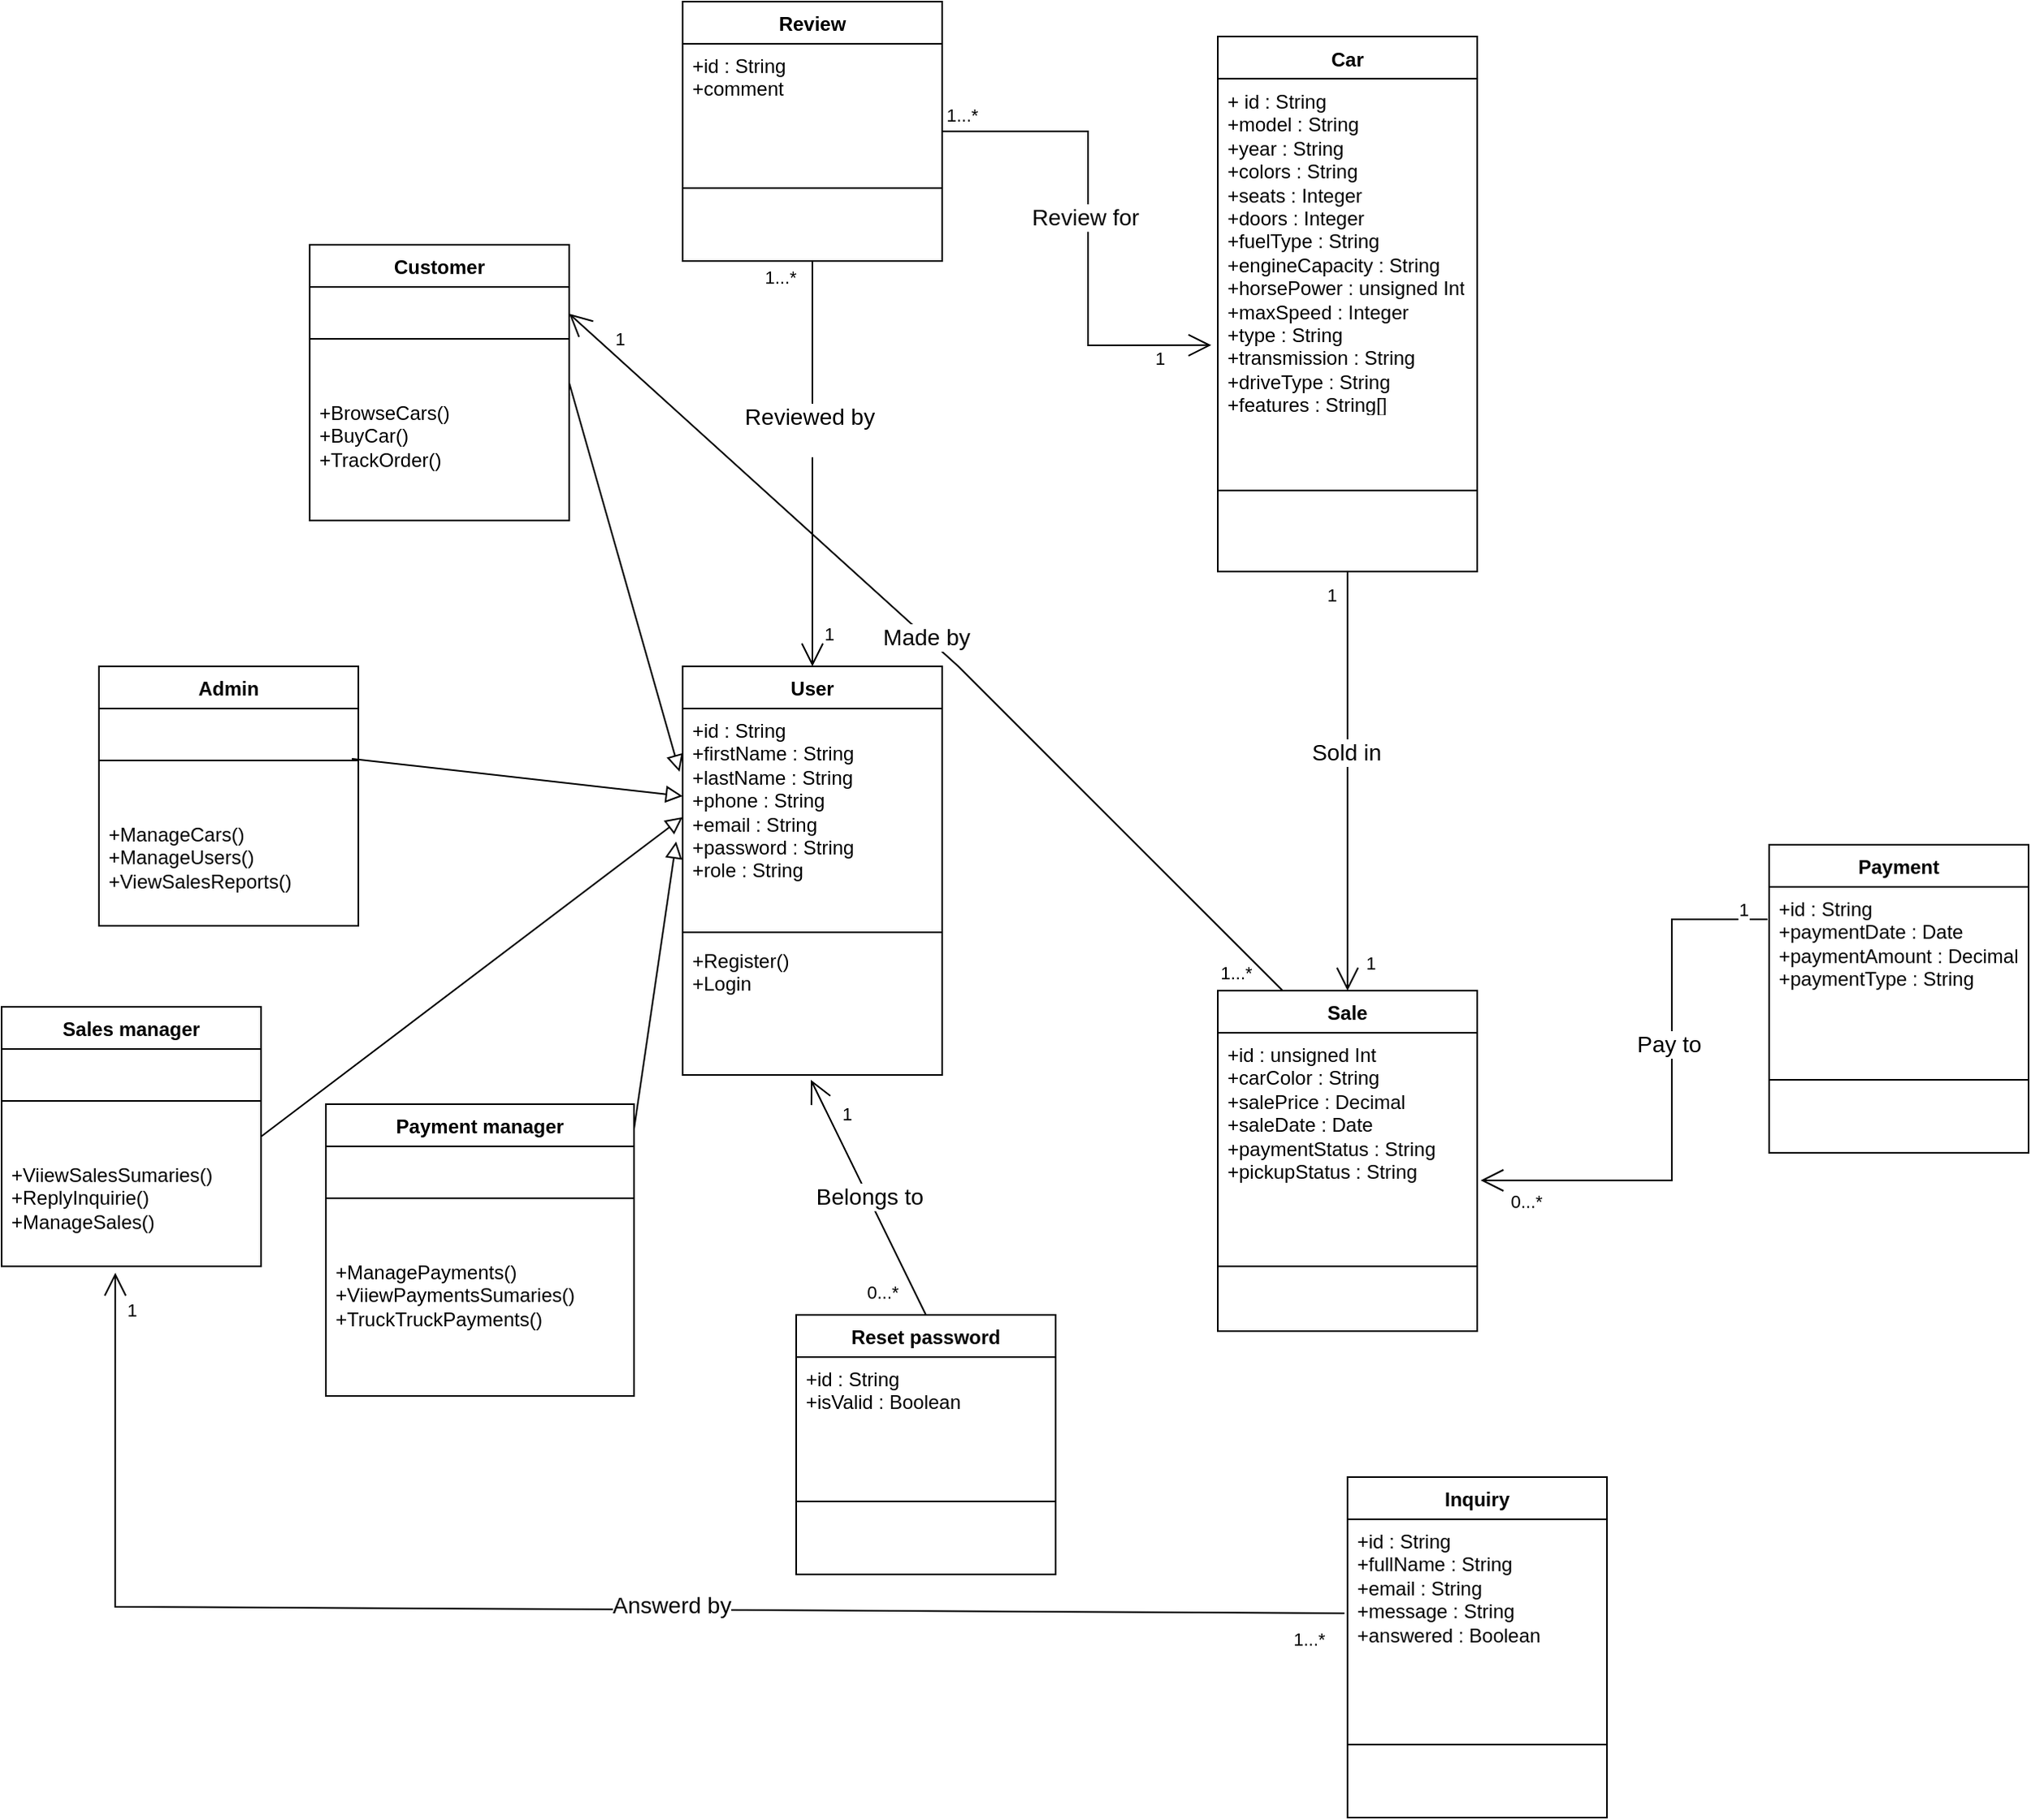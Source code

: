 <mxfile version="27.0.9">
  <diagram id="C5RBs43oDa-KdzZeNtuy" name="Page-1">
    <mxGraphModel dx="2253" dy="756" grid="1" gridSize="10" guides="1" tooltips="1" connect="1" arrows="1" fold="1" page="1" pageScale="1" pageWidth="827" pageHeight="1169" math="0" shadow="0">
      <root>
        <mxCell id="WIyWlLk6GJQsqaUBKTNV-0" />
        <mxCell id="WIyWlLk6GJQsqaUBKTNV-1" parent="WIyWlLk6GJQsqaUBKTNV-0" />
        <mxCell id="U9Vl8CcKDBj28J9De0o6-0" value="User" style="swimlane;fontStyle=1;align=center;verticalAlign=top;childLayout=stackLayout;horizontal=1;startSize=26;horizontalStack=0;resizeParent=1;resizeParentMax=0;resizeLast=0;collapsible=1;marginBottom=0;whiteSpace=wrap;html=1;" parent="WIyWlLk6GJQsqaUBKTNV-1" vertex="1">
          <mxGeometry x="-10" y="410" width="160" height="252" as="geometry">
            <mxRectangle x="10" y="350" width="70" height="30" as="alternateBounds" />
          </mxGeometry>
        </mxCell>
        <mxCell id="U9Vl8CcKDBj28J9De0o6-1" value="+id : String&lt;div&gt;&lt;span style=&quot;background-color: transparent; color: light-dark(rgb(0, 0, 0), rgb(255, 255, 255));&quot;&gt;+firstName : String&lt;/span&gt;&lt;/div&gt;&lt;div&gt;+lastName : String&lt;/div&gt;&lt;div&gt;+phone : String&lt;/div&gt;&lt;div&gt;+email : String&lt;/div&gt;&lt;div&gt;+password : String&lt;/div&gt;&lt;div&gt;+role : String&lt;/div&gt;" style="text;strokeColor=none;fillColor=none;align=left;verticalAlign=top;spacingLeft=4;spacingRight=4;overflow=hidden;rotatable=0;points=[[0,0.5],[1,0.5]];portConstraint=eastwest;whiteSpace=wrap;html=1;" parent="U9Vl8CcKDBj28J9De0o6-0" vertex="1">
          <mxGeometry y="26" width="160" height="134" as="geometry" />
        </mxCell>
        <mxCell id="U9Vl8CcKDBj28J9De0o6-2" value="" style="line;strokeWidth=1;fillColor=none;align=left;verticalAlign=middle;spacingTop=-1;spacingLeft=3;spacingRight=3;rotatable=0;labelPosition=right;points=[];portConstraint=eastwest;strokeColor=inherit;" parent="U9Vl8CcKDBj28J9De0o6-0" vertex="1">
          <mxGeometry y="160" width="160" height="8" as="geometry" />
        </mxCell>
        <mxCell id="U9Vl8CcKDBj28J9De0o6-3" value="+Register()&lt;div&gt;+Login&lt;/div&gt;" style="text;strokeColor=none;fillColor=none;align=left;verticalAlign=top;spacingLeft=4;spacingRight=4;overflow=hidden;rotatable=0;points=[[0,0.5],[1,0.5]];portConstraint=eastwest;whiteSpace=wrap;html=1;" parent="U9Vl8CcKDBj28J9De0o6-0" vertex="1">
          <mxGeometry y="168" width="160" height="84" as="geometry" />
        </mxCell>
        <mxCell id="U9Vl8CcKDBj28J9De0o6-4" value="Car" style="swimlane;fontStyle=1;align=center;verticalAlign=top;childLayout=stackLayout;horizontal=1;startSize=26;horizontalStack=0;resizeParent=1;resizeParentMax=0;resizeLast=0;collapsible=1;marginBottom=0;whiteSpace=wrap;html=1;" parent="WIyWlLk6GJQsqaUBKTNV-1" vertex="1">
          <mxGeometry x="320" y="21.5" width="160" height="330" as="geometry" />
        </mxCell>
        <mxCell id="U9Vl8CcKDBj28J9De0o6-5" value="+ id : String&lt;div&gt;&lt;span style=&quot;background-color: transparent; color: light-dark(rgb(0, 0, 0), rgb(255, 255, 255));&quot;&gt;+model : String&lt;/span&gt;&lt;/div&gt;&lt;div&gt;+year : String&lt;/div&gt;&lt;div&gt;+colors : String&lt;/div&gt;&lt;div&gt;+seats : Integer&lt;/div&gt;&lt;div&gt;+doors : Integer&lt;/div&gt;&lt;div&gt;+fuelType : String&lt;/div&gt;&lt;div&gt;+engineCapacity : String&lt;/div&gt;&lt;div&gt;+horsePower : unsigned Int&lt;/div&gt;&lt;div&gt;+maxSpeed : Integer&lt;/div&gt;&lt;div&gt;+type : String&lt;/div&gt;&lt;div&gt;+transmission : String&lt;/div&gt;&lt;div&gt;+driveType : String&lt;/div&gt;&lt;div&gt;+features : String[]&lt;/div&gt;&lt;div&gt;+price : Decimal&amp;nbsp;&lt;/div&gt;&lt;div&gt;+discount : Decimal&amp;nbsp;&lt;/div&gt;&lt;div&gt;+availability : boolean&lt;/div&gt;&lt;div&gt;+image : String&lt;/div&gt;" style="text;strokeColor=none;fillColor=none;align=left;verticalAlign=top;spacingLeft=4;spacingRight=4;overflow=hidden;rotatable=0;points=[[0,0.5],[1,0.5]];portConstraint=eastwest;whiteSpace=wrap;html=1;" parent="U9Vl8CcKDBj28J9De0o6-4" vertex="1">
          <mxGeometry y="26" width="160" height="204" as="geometry" />
        </mxCell>
        <mxCell id="U9Vl8CcKDBj28J9De0o6-6" value="" style="line;strokeWidth=1;fillColor=none;align=left;verticalAlign=middle;spacingTop=-1;spacingLeft=3;spacingRight=3;rotatable=0;labelPosition=right;points=[];portConstraint=eastwest;strokeColor=inherit;" parent="U9Vl8CcKDBj28J9De0o6-4" vertex="1">
          <mxGeometry y="230" width="160" height="100" as="geometry" />
        </mxCell>
        <mxCell id="U9Vl8CcKDBj28J9De0o6-20" value="Sale" style="swimlane;fontStyle=1;align=center;verticalAlign=top;childLayout=stackLayout;horizontal=1;startSize=26;horizontalStack=0;resizeParent=1;resizeParentMax=0;resizeLast=0;collapsible=1;marginBottom=0;whiteSpace=wrap;html=1;" parent="WIyWlLk6GJQsqaUBKTNV-1" vertex="1">
          <mxGeometry x="320" y="610" width="160" height="210" as="geometry" />
        </mxCell>
        <mxCell id="U9Vl8CcKDBj28J9De0o6-21" value="+id : unsigned Int&lt;div&gt;+carColor : String&lt;/div&gt;&lt;div&gt;+salePrice : Decimal&lt;/div&gt;&lt;div&gt;+saleDate : Date&lt;/div&gt;&lt;div&gt;+paymentStatus : String&lt;/div&gt;&lt;div&gt;+pickupStatus : String&lt;/div&gt;&lt;div&gt;&lt;br&gt;&lt;/div&gt;" style="text;strokeColor=none;fillColor=none;align=left;verticalAlign=top;spacingLeft=4;spacingRight=4;overflow=hidden;rotatable=0;points=[[0,0.5],[1,0.5]];portConstraint=eastwest;whiteSpace=wrap;html=1;" parent="U9Vl8CcKDBj28J9De0o6-20" vertex="1">
          <mxGeometry y="26" width="160" height="104" as="geometry" />
        </mxCell>
        <mxCell id="U9Vl8CcKDBj28J9De0o6-22" value="" style="line;strokeWidth=1;fillColor=none;align=left;verticalAlign=middle;spacingTop=-1;spacingLeft=3;spacingRight=3;rotatable=0;labelPosition=right;points=[];portConstraint=eastwest;strokeColor=inherit;" parent="U9Vl8CcKDBj28J9De0o6-20" vertex="1">
          <mxGeometry y="130" width="160" height="80" as="geometry" />
        </mxCell>
        <mxCell id="QWeLnU-rZkiwG0iUUEOY-4" value="Customer" style="swimlane;fontStyle=1;align=center;verticalAlign=top;childLayout=stackLayout;horizontal=1;startSize=26;horizontalStack=0;resizeParent=1;resizeParentMax=0;resizeLast=0;collapsible=1;marginBottom=0;whiteSpace=wrap;html=1;" parent="WIyWlLk6GJQsqaUBKTNV-1" vertex="1">
          <mxGeometry x="-240" y="150" width="160" height="170" as="geometry" />
        </mxCell>
        <mxCell id="QWeLnU-rZkiwG0iUUEOY-6" value="" style="line;strokeWidth=1;fillColor=none;align=left;verticalAlign=middle;spacingTop=-1;spacingLeft=3;spacingRight=3;rotatable=0;labelPosition=right;points=[];portConstraint=eastwest;strokeColor=inherit;" parent="QWeLnU-rZkiwG0iUUEOY-4" vertex="1">
          <mxGeometry y="26" width="160" height="64" as="geometry" />
        </mxCell>
        <mxCell id="QWeLnU-rZkiwG0iUUEOY-7" value="+BrowseCars()&lt;div&gt;+BuyCar()&lt;/div&gt;&lt;div&gt;+TrackOrder()&lt;/div&gt;" style="text;strokeColor=none;fillColor=none;align=left;verticalAlign=top;spacingLeft=4;spacingRight=4;overflow=hidden;rotatable=0;points=[[0,0.5],[1,0.5]];portConstraint=eastwest;whiteSpace=wrap;html=1;" parent="QWeLnU-rZkiwG0iUUEOY-4" vertex="1">
          <mxGeometry y="90" width="160" height="80" as="geometry" />
        </mxCell>
        <mxCell id="QWeLnU-rZkiwG0iUUEOY-24" value="Sales manager" style="swimlane;fontStyle=1;align=center;verticalAlign=top;childLayout=stackLayout;horizontal=1;startSize=26;horizontalStack=0;resizeParent=1;resizeParentMax=0;resizeLast=0;collapsible=1;marginBottom=0;whiteSpace=wrap;html=1;" parent="WIyWlLk6GJQsqaUBKTNV-1" vertex="1">
          <mxGeometry x="-430" y="620" width="160" height="160" as="geometry" />
        </mxCell>
        <mxCell id="QWeLnU-rZkiwG0iUUEOY-25" value="" style="line;strokeWidth=1;fillColor=none;align=left;verticalAlign=middle;spacingTop=-1;spacingLeft=3;spacingRight=3;rotatable=0;labelPosition=right;points=[];portConstraint=eastwest;strokeColor=inherit;" parent="QWeLnU-rZkiwG0iUUEOY-24" vertex="1">
          <mxGeometry y="26" width="160" height="64" as="geometry" />
        </mxCell>
        <mxCell id="QWeLnU-rZkiwG0iUUEOY-26" value="+ViiewSalesSumaries()&lt;div&gt;+ReplyInquirie()&lt;/div&gt;&lt;div&gt;+ManageSales()&lt;/div&gt;" style="text;strokeColor=none;fillColor=none;align=left;verticalAlign=top;spacingLeft=4;spacingRight=4;overflow=hidden;rotatable=0;points=[[0,0.5],[1,0.5]];portConstraint=eastwest;whiteSpace=wrap;html=1;" parent="QWeLnU-rZkiwG0iUUEOY-24" vertex="1">
          <mxGeometry y="90" width="160" height="70" as="geometry" />
        </mxCell>
        <mxCell id="QWeLnU-rZkiwG0iUUEOY-27" value="Payment manager" style="swimlane;fontStyle=1;align=center;verticalAlign=top;childLayout=stackLayout;horizontal=1;startSize=26;horizontalStack=0;resizeParent=1;resizeParentMax=0;resizeLast=0;collapsible=1;marginBottom=0;whiteSpace=wrap;html=1;" parent="WIyWlLk6GJQsqaUBKTNV-1" vertex="1">
          <mxGeometry x="-230" y="680" width="190" height="180" as="geometry" />
        </mxCell>
        <mxCell id="QWeLnU-rZkiwG0iUUEOY-28" value="" style="line;strokeWidth=1;fillColor=none;align=left;verticalAlign=middle;spacingTop=-1;spacingLeft=3;spacingRight=3;rotatable=0;labelPosition=right;points=[];portConstraint=eastwest;strokeColor=inherit;" parent="QWeLnU-rZkiwG0iUUEOY-27" vertex="1">
          <mxGeometry y="26" width="190" height="64" as="geometry" />
        </mxCell>
        <mxCell id="QWeLnU-rZkiwG0iUUEOY-29" value="+ManagePayments()&lt;div&gt;+ViiewPaymentsSumaries()&lt;/div&gt;&lt;div&gt;+TruckTruckPayments()&lt;/div&gt;" style="text;strokeColor=none;fillColor=none;align=left;verticalAlign=top;spacingLeft=4;spacingRight=4;overflow=hidden;rotatable=0;points=[[0,0.5],[1,0.5]];portConstraint=eastwest;whiteSpace=wrap;html=1;" parent="QWeLnU-rZkiwG0iUUEOY-27" vertex="1">
          <mxGeometry y="90" width="190" height="90" as="geometry" />
        </mxCell>
        <mxCell id="QWeLnU-rZkiwG0iUUEOY-30" value="" style="endArrow=block;html=1;rounded=0;align=center;verticalAlign=bottom;endFill=0;labelBackgroundColor=none;endSize=8;exitX=0.975;exitY=0.484;exitDx=0;exitDy=0;entryX=0;entryY=0.403;entryDx=0;entryDy=0;entryPerimeter=0;exitPerimeter=0;" parent="WIyWlLk6GJQsqaUBKTNV-1" source="QWeLnU-rZkiwG0iUUEOY-40" target="U9Vl8CcKDBj28J9De0o6-1" edge="1">
          <mxGeometry relative="1" as="geometry">
            <mxPoint x="-300" y="398" as="sourcePoint" />
            <mxPoint x="-120" y="400" as="targetPoint" />
          </mxGeometry>
        </mxCell>
        <mxCell id="QWeLnU-rZkiwG0iUUEOY-31" value="" style="resizable=0;html=1;align=center;verticalAlign=top;labelBackgroundColor=none;" parent="QWeLnU-rZkiwG0iUUEOY-30" connectable="0" vertex="1">
          <mxGeometry relative="1" as="geometry" />
        </mxCell>
        <mxCell id="QWeLnU-rZkiwG0iUUEOY-32" value="" style="endArrow=block;html=1;rounded=0;align=center;verticalAlign=bottom;endFill=0;labelBackgroundColor=none;endSize=8;exitX=1;exitY=0.5;exitDx=0;exitDy=0;entryX=-0.012;entryY=0.291;entryDx=0;entryDy=0;entryPerimeter=0;" parent="WIyWlLk6GJQsqaUBKTNV-1" source="QWeLnU-rZkiwG0iUUEOY-4" target="U9Vl8CcKDBj28J9De0o6-1" edge="1">
          <mxGeometry relative="1" as="geometry">
            <mxPoint x="-30" y="310" as="sourcePoint" />
            <mxPoint x="130" y="310" as="targetPoint" />
          </mxGeometry>
        </mxCell>
        <mxCell id="QWeLnU-rZkiwG0iUUEOY-33" value="" style="resizable=0;html=1;align=center;verticalAlign=top;labelBackgroundColor=none;" parent="QWeLnU-rZkiwG0iUUEOY-32" connectable="0" vertex="1">
          <mxGeometry relative="1" as="geometry" />
        </mxCell>
        <mxCell id="QWeLnU-rZkiwG0iUUEOY-34" value="" style="endArrow=block;html=1;rounded=0;align=center;verticalAlign=bottom;endFill=0;labelBackgroundColor=none;endSize=8;entryX=0;entryY=0.5;entryDx=0;entryDy=0;exitX=1;exitY=0.5;exitDx=0;exitDy=0;" parent="WIyWlLk6GJQsqaUBKTNV-1" source="QWeLnU-rZkiwG0iUUEOY-24" target="U9Vl8CcKDBj28J9De0o6-1" edge="1">
          <mxGeometry relative="1" as="geometry">
            <mxPoint x="-310" y="520" as="sourcePoint" />
            <mxPoint x="-110" y="525.5" as="targetPoint" />
          </mxGeometry>
        </mxCell>
        <mxCell id="QWeLnU-rZkiwG0iUUEOY-35" value="" style="resizable=0;html=1;align=center;verticalAlign=top;labelBackgroundColor=none;" parent="QWeLnU-rZkiwG0iUUEOY-34" connectable="0" vertex="1">
          <mxGeometry relative="1" as="geometry" />
        </mxCell>
        <mxCell id="QWeLnU-rZkiwG0iUUEOY-36" value="" style="endArrow=block;html=1;rounded=0;align=center;verticalAlign=bottom;endFill=0;labelBackgroundColor=none;endSize=8;entryX=-0.025;entryY=0.612;entryDx=0;entryDy=0;entryPerimeter=0;exitX=1;exitY=0.086;exitDx=0;exitDy=0;exitPerimeter=0;" parent="WIyWlLk6GJQsqaUBKTNV-1" source="QWeLnU-rZkiwG0iUUEOY-27" target="U9Vl8CcKDBj28J9De0o6-1" edge="1">
          <mxGeometry relative="1" as="geometry">
            <mxPoint x="-130" y="705" as="sourcePoint" />
            <mxPoint x="50" y="704.5" as="targetPoint" />
          </mxGeometry>
        </mxCell>
        <mxCell id="QWeLnU-rZkiwG0iUUEOY-37" value="" style="resizable=0;html=1;align=center;verticalAlign=top;labelBackgroundColor=none;" parent="QWeLnU-rZkiwG0iUUEOY-36" connectable="0" vertex="1">
          <mxGeometry relative="1" as="geometry" />
        </mxCell>
        <mxCell id="QWeLnU-rZkiwG0iUUEOY-39" value="Admin" style="swimlane;fontStyle=1;align=center;verticalAlign=top;childLayout=stackLayout;horizontal=1;startSize=26;horizontalStack=0;resizeParent=1;resizeParentMax=0;resizeLast=0;collapsible=1;marginBottom=0;whiteSpace=wrap;html=1;" parent="WIyWlLk6GJQsqaUBKTNV-1" vertex="1">
          <mxGeometry x="-370" y="410" width="160" height="160" as="geometry" />
        </mxCell>
        <mxCell id="QWeLnU-rZkiwG0iUUEOY-40" value="" style="line;strokeWidth=1;fillColor=none;align=left;verticalAlign=middle;spacingTop=-1;spacingLeft=3;spacingRight=3;rotatable=0;labelPosition=right;points=[];portConstraint=eastwest;strokeColor=inherit;" parent="QWeLnU-rZkiwG0iUUEOY-39" vertex="1">
          <mxGeometry y="26" width="160" height="64" as="geometry" />
        </mxCell>
        <mxCell id="QWeLnU-rZkiwG0iUUEOY-41" value="+ManageCars()&lt;div&gt;+ManageUsers()&lt;/div&gt;&lt;div&gt;+ViewSalesReports()&lt;/div&gt;" style="text;strokeColor=none;fillColor=none;align=left;verticalAlign=top;spacingLeft=4;spacingRight=4;overflow=hidden;rotatable=0;points=[[0,0.5],[1,0.5]];portConstraint=eastwest;whiteSpace=wrap;html=1;" parent="QWeLnU-rZkiwG0iUUEOY-39" vertex="1">
          <mxGeometry y="90" width="160" height="70" as="geometry" />
        </mxCell>
        <mxCell id="j4--80lrZNphZKlG1s33-0" value="Payment" style="swimlane;fontStyle=1;align=center;verticalAlign=top;childLayout=stackLayout;horizontal=1;startSize=26;horizontalStack=0;resizeParent=1;resizeParentMax=0;resizeLast=0;collapsible=1;marginBottom=0;whiteSpace=wrap;html=1;" parent="WIyWlLk6GJQsqaUBKTNV-1" vertex="1">
          <mxGeometry x="660" y="520" width="160" height="190" as="geometry" />
        </mxCell>
        <mxCell id="j4--80lrZNphZKlG1s33-1" value="+id : String&lt;div&gt;+paymentDate : Date&lt;/div&gt;&lt;div&gt;+paymentAmount : Decimal&lt;/div&gt;&lt;div&gt;+paymentType : String&lt;/div&gt;" style="text;strokeColor=none;fillColor=none;align=left;verticalAlign=top;spacingLeft=4;spacingRight=4;overflow=hidden;rotatable=0;points=[[0,0.5],[1,0.5]];portConstraint=eastwest;whiteSpace=wrap;html=1;" parent="j4--80lrZNphZKlG1s33-0" vertex="1">
          <mxGeometry y="26" width="160" height="74" as="geometry" />
        </mxCell>
        <mxCell id="j4--80lrZNphZKlG1s33-2" value="" style="line;strokeWidth=1;fillColor=none;align=left;verticalAlign=middle;spacingTop=-1;spacingLeft=3;spacingRight=3;rotatable=0;labelPosition=right;points=[];portConstraint=eastwest;strokeColor=inherit;" parent="j4--80lrZNphZKlG1s33-0" vertex="1">
          <mxGeometry y="100" width="160" height="90" as="geometry" />
        </mxCell>
        <mxCell id="j4--80lrZNphZKlG1s33-6" value="Inquiry" style="swimlane;fontStyle=1;align=center;verticalAlign=top;childLayout=stackLayout;horizontal=1;startSize=26;horizontalStack=0;resizeParent=1;resizeParentMax=0;resizeLast=0;collapsible=1;marginBottom=0;whiteSpace=wrap;html=1;" parent="WIyWlLk6GJQsqaUBKTNV-1" vertex="1">
          <mxGeometry x="400" y="910" width="160" height="210" as="geometry" />
        </mxCell>
        <mxCell id="j4--80lrZNphZKlG1s33-7" value="+id : String&lt;div&gt;+fullName : String&lt;/div&gt;&lt;div&gt;+email : String&lt;/div&gt;&lt;div&gt;+message : String&lt;/div&gt;&lt;div&gt;+answered : Boolean&lt;/div&gt;" style="text;strokeColor=none;fillColor=none;align=left;verticalAlign=top;spacingLeft=4;spacingRight=4;overflow=hidden;rotatable=0;points=[[0,0.5],[1,0.5]];portConstraint=eastwest;whiteSpace=wrap;html=1;" parent="j4--80lrZNphZKlG1s33-6" vertex="1">
          <mxGeometry y="26" width="160" height="94" as="geometry" />
        </mxCell>
        <mxCell id="j4--80lrZNphZKlG1s33-8" value="" style="line;strokeWidth=1;fillColor=none;align=left;verticalAlign=middle;spacingTop=-1;spacingLeft=3;spacingRight=3;rotatable=0;labelPosition=right;points=[];portConstraint=eastwest;strokeColor=inherit;" parent="j4--80lrZNphZKlG1s33-6" vertex="1">
          <mxGeometry y="120" width="160" height="90" as="geometry" />
        </mxCell>
        <mxCell id="j4--80lrZNphZKlG1s33-12" value="Review" style="swimlane;fontStyle=1;align=center;verticalAlign=top;childLayout=stackLayout;horizontal=1;startSize=26;horizontalStack=0;resizeParent=1;resizeParentMax=0;resizeLast=0;collapsible=1;marginBottom=0;whiteSpace=wrap;html=1;" parent="WIyWlLk6GJQsqaUBKTNV-1" vertex="1">
          <mxGeometry x="-10" width="160" height="160" as="geometry" />
        </mxCell>
        <mxCell id="j4--80lrZNphZKlG1s33-13" value="+id : String&lt;div&gt;+comment&lt;/div&gt;" style="text;strokeColor=none;fillColor=none;align=left;verticalAlign=top;spacingLeft=4;spacingRight=4;overflow=hidden;rotatable=0;points=[[0,0.5],[1,0.5]];portConstraint=eastwest;whiteSpace=wrap;html=1;" parent="j4--80lrZNphZKlG1s33-12" vertex="1">
          <mxGeometry y="26" width="160" height="44" as="geometry" />
        </mxCell>
        <mxCell id="j4--80lrZNphZKlG1s33-14" value="" style="line;strokeWidth=1;fillColor=none;align=left;verticalAlign=middle;spacingTop=-1;spacingLeft=3;spacingRight=3;rotatable=0;labelPosition=right;points=[];portConstraint=eastwest;strokeColor=inherit;" parent="j4--80lrZNphZKlG1s33-12" vertex="1">
          <mxGeometry y="70" width="160" height="90" as="geometry" />
        </mxCell>
        <mxCell id="0" value="Reset password" style="swimlane;fontStyle=1;align=center;verticalAlign=top;childLayout=stackLayout;horizontal=1;startSize=26;horizontalStack=0;resizeParent=1;resizeParentMax=0;resizeLast=0;collapsible=1;marginBottom=0;whiteSpace=wrap;html=1;" parent="WIyWlLk6GJQsqaUBKTNV-1" vertex="1">
          <mxGeometry x="60" y="810" width="160" height="160" as="geometry" />
        </mxCell>
        <mxCell id="1" value="+id : String&lt;div&gt;+isValid : Boolean&lt;/div&gt;" style="text;strokeColor=none;fillColor=none;align=left;verticalAlign=top;spacingLeft=4;spacingRight=4;overflow=hidden;rotatable=0;points=[[0,0.5],[1,0.5]];portConstraint=eastwest;whiteSpace=wrap;html=1;" parent="0" vertex="1">
          <mxGeometry y="26" width="160" height="44" as="geometry" />
        </mxCell>
        <mxCell id="3" style="edgeStyle=none;html=1;exitX=0.5;exitY=1;exitDx=0;exitDy=0;" parent="0" source="0" target="2" edge="1">
          <mxGeometry relative="1" as="geometry" />
        </mxCell>
        <mxCell id="2" value="" style="line;strokeWidth=1;fillColor=none;align=left;verticalAlign=middle;spacingTop=-1;spacingLeft=3;spacingRight=3;rotatable=0;labelPosition=right;points=[];portConstraint=eastwest;strokeColor=inherit;" parent="0" vertex="1">
          <mxGeometry y="70" width="160" height="90" as="geometry" />
        </mxCell>
        <mxCell id="4" style="edgeStyle=none;html=1;exitX=1;exitY=1;exitDx=0;exitDy=0;" parent="0" source="0" target="2" edge="1">
          <mxGeometry relative="1" as="geometry" />
        </mxCell>
        <mxCell id="gKQ5LcDsV__ifVhbbVLd-15" value="" style="endArrow=open;endFill=1;endSize=12;html=1;rounded=0;exitX=-0.012;exitY=0.617;exitDx=0;exitDy=0;exitPerimeter=0;entryX=0.438;entryY=1.057;entryDx=0;entryDy=0;entryPerimeter=0;" edge="1" parent="WIyWlLk6GJQsqaUBKTNV-1" source="j4--80lrZNphZKlG1s33-7" target="QWeLnU-rZkiwG0iUUEOY-26">
          <mxGeometry width="160" relative="1" as="geometry">
            <mxPoint x="-210" y="1010" as="sourcePoint" />
            <mxPoint x="-50" y="1010" as="targetPoint" />
            <Array as="points">
              <mxPoint x="-360" y="990" />
            </Array>
          </mxGeometry>
        </mxCell>
        <mxCell id="gKQ5LcDsV__ifVhbbVLd-16" value="&lt;span style=&quot;color: rgba(0, 0, 0, 0); font-family: monospace; font-size: 0px; text-align: start; background-color: rgb(27, 29, 30);&quot;&gt;%3CmxGraphModel%3E%3Croot%3E%3CmxCell%20id%3D%220%22%2F%3E%3CmxCell%20id%3D%221%22%20parent%3D%220%22%2F%3E%3CmxCell%20id%3D%222%22%20value%3D%22%22%20style%3D%22endArrow%3Dopen%3Bhtml%3D1%3BendSize%3D12%3BstartArrow%3DdiamondThin%3BstartSize%3D14%3BstartFill%3D0%3BedgeStyle%3DorthogonalEdgeStyle%3Brounded%3D0%3BexitX%3D0.425%3BexitY%3D1.043%3BexitDx%3D0%3BexitDy%3D0%3BexitPerimeter%3D0%3BentryX%3D-0.006%3BentryY%3D0.926%3BentryDx%3D0%3BentryDy%3D0%3BentryPerimeter%3D0%3B%22%20edge%3D%221%22%20parent%3D%221%22%3E%3CmxGeometry%20relative%3D%221%22%20as%3D%22geometry%22%3E%3CmxPoint%20x%3D%22-362%22%20y%3D%22783%22%20as%3D%22sourcePoint%22%2F%3E%3CmxPoint%20x%3D%22199%22%20y%3D%221023%22%20as%3D%22targetPoint%22%2F%3E%3CArray%20as%3D%22points%22%3E%3CmxPoint%20x%3D%22-362%22%20y%3D%221020%22%2F%3E%3CmxPoint%20x%3D%22-50%22%20y%3D%221020%22%2F%3E%3CmxPoint%20x%3D%22-50%22%20y%3D%221023%22%2F%3E%3C%2FArray%3E%3C%2FmxGeometry%3E%3C%2FmxCell%3E%3CmxCell%20id%3D%223%22%20value%3D%220..n%22%20style%3D%22edgeLabel%3Bresizable%3D0%3Bhtml%3D1%3Balign%3Dleft%3BverticalAlign%3Dtop%3B%22%20connectable%3D%220%22%20vertex%3D%221%22%20parent%3D%222%22%3E%3CmxGeometry%20x%3D%22-1%22%20relative%3D%221%22%20as%3D%22geometry%22%3E%3CmxPoint%20x%3D%22-31%22%20as%3D%22offset%22%2F%3E%3C%2FmxGeometry%3E%3C%2FmxCell%3E%3CmxCell%20id%3D%224%22%20value%3D%221%22%20style%3D%22edgeLabel%3Bresizable%3D0%3Bhtml%3D1%3Balign%3Dright%3BverticalAlign%3Dtop%3B%22%20connectable%3D%220%22%20vertex%3D%221%22%20parent%3D%222%22%3E%3CmxGeometry%20x%3D%221%22%20relative%3D%221%22%20as%3D%22geometry%22%3E%3CmxPoint%20x%3D%22-29%22%20y%3D%22-23%22%20as%3D%22offset%22%2F%3E%3C%2FmxGeometry%3E%3C%2FmxCell%3E%3CmxCell%20id%3D%225%22%20value%3D%22Text%22%20style%3D%22edgeLabel%3Bhtml%3D1%3Balign%3Dcenter%3BverticalAlign%3Dmiddle%3Bresizable%3D0%3Bpoints%3D%5B%5D%3B%22%20vertex%3D%221%22%20connectable%3D%220%22%20parent%3D%222%22%3E%3CmxGeometry%20x%3D%22-0.346%22%20y%3D%22-4%22%20relative%3D%221%22%20as%3D%22geometry%22%3E%3CmxPoint%20as%3D%22offset%22%2F%3E%3C%2FmxGeometry%3E%3C%2FmxCell%3E%3CmxCell%20id%3D%226%22%20value%3D%22Text%22%20style%3D%22edgeLabel%3Bhtml%3D1%3Balign%3Dcenter%3BverticalAlign%3Dmiddle%3Bresizable%3D0%3Bpoints%3D%5B%5D%3B%22%20vertex%3D%221%22%20connectable%3D%220%22%20parent%3D%222%22%3E%3CmxGeometry%20x%3D%22-0.161%22%20y%3D%22-4%22%20relative%3D%221%22%20as%3D%22geometry%22%3E%3CmxPoint%20as%3D%22offset%22%2F%3E%3C%2FmxGeometry%3E%3C%2FmxCell%3E%3CmxCell%20id%3D%227%22%20value%3D%22Text%22%20style%3D%22edgeLabel%3Bhtml%3D1%3Balign%3Dcenter%3BverticalAlign%3Dmiddle%3Bresizable%3D0%3Bpoints%3D%5B%5D%3B%22%20vertex%3D%221%22%20connectable%3D%220%22%20parent%3D%222%22%3E%3CmxGeometry%20x%3D%22-0.011%22%20y%3D%22-4%22%20relative%3D%221%22%20as%3D%22geometry%22%3E%3CmxPoint%20as%3D%22offset%22%2F%3E%3C%2FmxGeometry%3E%3C%2FmxCell%3E%3C%2Froot%3E%3C%2FmxGraphModel%3E&lt;/span&gt;" style="edgeLabel;html=1;align=center;verticalAlign=middle;resizable=0;points=[];" vertex="1" connectable="0" parent="gKQ5LcDsV__ifVhbbVLd-15">
          <mxGeometry x="-0.131" y="-2" relative="1" as="geometry">
            <mxPoint as="offset" />
          </mxGeometry>
        </mxCell>
        <mxCell id="gKQ5LcDsV__ifVhbbVLd-17" value="&lt;font style=&quot;font-size: 14px;&quot;&gt;Answerd by&lt;/font&gt;" style="edgeLabel;html=1;align=center;verticalAlign=middle;resizable=0;points=[];" vertex="1" connectable="0" parent="gKQ5LcDsV__ifVhbbVLd-15">
          <mxGeometry x="-0.139" y="-3" relative="1" as="geometry">
            <mxPoint as="offset" />
          </mxGeometry>
        </mxCell>
        <mxCell id="gKQ5LcDsV__ifVhbbVLd-22" value="1...*" style="edgeLabel;html=1;align=center;verticalAlign=middle;resizable=0;points=[];" vertex="1" connectable="0" parent="gKQ5LcDsV__ifVhbbVLd-15">
          <mxGeometry x="-0.953" relative="1" as="geometry">
            <mxPoint y="16" as="offset" />
          </mxGeometry>
        </mxCell>
        <mxCell id="gKQ5LcDsV__ifVhbbVLd-23" value="1" style="edgeLabel;html=1;align=center;verticalAlign=middle;resizable=0;points=[];" vertex="1" connectable="0" parent="gKQ5LcDsV__ifVhbbVLd-15">
          <mxGeometry x="0.953" relative="1" as="geometry">
            <mxPoint x="10" as="offset" />
          </mxGeometry>
        </mxCell>
        <mxCell id="gKQ5LcDsV__ifVhbbVLd-18" value="" style="endArrow=open;endFill=1;endSize=12;html=1;rounded=0;exitX=0.5;exitY=0;exitDx=0;exitDy=0;entryX=0.494;entryY=1.036;entryDx=0;entryDy=0;entryPerimeter=0;" edge="1" parent="WIyWlLk6GJQsqaUBKTNV-1" source="0" target="U9Vl8CcKDBj28J9De0o6-3">
          <mxGeometry width="160" relative="1" as="geometry">
            <mxPoint x="50" y="720" as="sourcePoint" />
            <mxPoint x="210" y="720" as="targetPoint" />
          </mxGeometry>
        </mxCell>
        <mxCell id="gKQ5LcDsV__ifVhbbVLd-19" value="&lt;font style=&quot;font-size: 14px;&quot;&gt;Belongs to&lt;/font&gt;" style="edgeLabel;html=1;align=center;verticalAlign=middle;resizable=0;points=[];" vertex="1" connectable="0" parent="gKQ5LcDsV__ifVhbbVLd-18">
          <mxGeometry x="0.008" y="-1" relative="1" as="geometry">
            <mxPoint as="offset" />
          </mxGeometry>
        </mxCell>
        <mxCell id="gKQ5LcDsV__ifVhbbVLd-20" value="0...*" style="edgeLabel;html=1;align=center;verticalAlign=middle;resizable=0;points=[];" vertex="1" connectable="0" parent="gKQ5LcDsV__ifVhbbVLd-18">
          <mxGeometry x="-0.808" y="-1" relative="1" as="geometry">
            <mxPoint x="-21" as="offset" />
          </mxGeometry>
        </mxCell>
        <mxCell id="gKQ5LcDsV__ifVhbbVLd-21" value="1" style="edgeLabel;html=1;align=center;verticalAlign=middle;resizable=0;points=[];" vertex="1" connectable="0" parent="gKQ5LcDsV__ifVhbbVLd-18">
          <mxGeometry x="0.712" relative="1" as="geometry">
            <mxPoint x="11" as="offset" />
          </mxGeometry>
        </mxCell>
        <mxCell id="gKQ5LcDsV__ifVhbbVLd-25" value="" style="endArrow=open;endFill=1;endSize=12;html=1;rounded=0;exitX=0.25;exitY=0;exitDx=0;exitDy=0;entryX=1;entryY=0.25;entryDx=0;entryDy=0;" edge="1" parent="WIyWlLk6GJQsqaUBKTNV-1" source="U9Vl8CcKDBj28J9De0o6-20" target="QWeLnU-rZkiwG0iUUEOY-4">
          <mxGeometry width="160" relative="1" as="geometry">
            <mxPoint x="230" y="460" as="sourcePoint" />
            <mxPoint x="390" y="460" as="targetPoint" />
            <Array as="points">
              <mxPoint x="160" y="410" />
            </Array>
          </mxGeometry>
        </mxCell>
        <mxCell id="gKQ5LcDsV__ifVhbbVLd-27" value="&lt;font style=&quot;font-size: 14px;&quot;&gt;Made by&lt;/font&gt;" style="edgeLabel;html=1;align=center;verticalAlign=middle;resizable=0;points=[];" vertex="1" connectable="0" parent="gKQ5LcDsV__ifVhbbVLd-25">
          <mxGeometry x="0.021" relative="1" as="geometry">
            <mxPoint as="offset" />
          </mxGeometry>
        </mxCell>
        <mxCell id="gKQ5LcDsV__ifVhbbVLd-29" value="1...*" style="edgeLabel;html=1;align=center;verticalAlign=middle;resizable=0;points=[];" vertex="1" connectable="0" parent="gKQ5LcDsV__ifVhbbVLd-25">
          <mxGeometry x="-0.949" y="-1" relative="1" as="geometry">
            <mxPoint x="-19" as="offset" />
          </mxGeometry>
        </mxCell>
        <mxCell id="gKQ5LcDsV__ifVhbbVLd-30" value="1" style="edgeLabel;html=1;align=center;verticalAlign=middle;resizable=0;points=[];" vertex="1" connectable="0" parent="gKQ5LcDsV__ifVhbbVLd-25">
          <mxGeometry x="0.922" y="-1" relative="1" as="geometry">
            <mxPoint x="12" as="offset" />
          </mxGeometry>
        </mxCell>
        <mxCell id="gKQ5LcDsV__ifVhbbVLd-31" value="" style="endArrow=open;endFill=1;endSize=12;html=1;rounded=0;exitX=0.5;exitY=1;exitDx=0;exitDy=0;entryX=0.5;entryY=0;entryDx=0;entryDy=0;" edge="1" parent="WIyWlLk6GJQsqaUBKTNV-1" source="j4--80lrZNphZKlG1s33-12" target="U9Vl8CcKDBj28J9De0o6-0">
          <mxGeometry width="160" relative="1" as="geometry">
            <mxPoint x="20" y="240" as="sourcePoint" />
            <mxPoint x="180" y="240" as="targetPoint" />
          </mxGeometry>
        </mxCell>
        <mxCell id="gKQ5LcDsV__ifVhbbVLd-32" value="&lt;span style=&quot;font-size: 14px;&quot;&gt;Reviewed by&lt;/span&gt;&lt;div&gt;&lt;span style=&quot;font-size: 14px;&quot;&gt;&lt;br&gt;&lt;/span&gt;&lt;/div&gt;" style="edgeLabel;html=1;align=center;verticalAlign=middle;resizable=0;points=[];" vertex="1" connectable="0" parent="gKQ5LcDsV__ifVhbbVLd-31">
          <mxGeometry x="-0.168" y="-2" relative="1" as="geometry">
            <mxPoint as="offset" />
          </mxGeometry>
        </mxCell>
        <mxCell id="gKQ5LcDsV__ifVhbbVLd-34" value="1" style="edgeLabel;html=1;align=center;verticalAlign=middle;resizable=0;points=[];" vertex="1" connectable="0" parent="gKQ5LcDsV__ifVhbbVLd-31">
          <mxGeometry x="-0.728" relative="1" as="geometry">
            <mxPoint x="10" y="196" as="offset" />
          </mxGeometry>
        </mxCell>
        <mxCell id="gKQ5LcDsV__ifVhbbVLd-35" value="1...*" style="edgeLabel;html=1;align=center;verticalAlign=middle;resizable=0;points=[];" vertex="1" connectable="0" parent="gKQ5LcDsV__ifVhbbVLd-31">
          <mxGeometry x="0.808" y="1" relative="1" as="geometry">
            <mxPoint x="-21" y="-216" as="offset" />
          </mxGeometry>
        </mxCell>
        <mxCell id="gKQ5LcDsV__ifVhbbVLd-38" value="" style="endArrow=open;endFill=1;endSize=12;html=1;rounded=0;exitX=1;exitY=0.5;exitDx=0;exitDy=0;entryX=-0.025;entryY=0.806;entryDx=0;entryDy=0;entryPerimeter=0;" edge="1" parent="WIyWlLk6GJQsqaUBKTNV-1" source="j4--80lrZNphZKlG1s33-12" target="U9Vl8CcKDBj28J9De0o6-5">
          <mxGeometry width="160" relative="1" as="geometry">
            <mxPoint x="200" y="90" as="sourcePoint" />
            <mxPoint x="360" y="90" as="targetPoint" />
            <Array as="points">
              <mxPoint x="240" y="80" />
              <mxPoint x="240" y="212" />
            </Array>
          </mxGeometry>
        </mxCell>
        <mxCell id="gKQ5LcDsV__ifVhbbVLd-39" value="&lt;font style=&quot;font-size: 14px;&quot;&gt;Review for&lt;/font&gt;" style="edgeLabel;html=1;align=center;verticalAlign=middle;resizable=0;points=[];" vertex="1" connectable="0" parent="gKQ5LcDsV__ifVhbbVLd-38">
          <mxGeometry x="-0.04" y="-2" relative="1" as="geometry">
            <mxPoint as="offset" />
          </mxGeometry>
        </mxCell>
        <mxCell id="gKQ5LcDsV__ifVhbbVLd-40" value="1...*" style="edgeLabel;html=1;align=center;verticalAlign=middle;resizable=0;points=[];" vertex="1" connectable="0" parent="gKQ5LcDsV__ifVhbbVLd-38">
          <mxGeometry x="-0.919" relative="1" as="geometry">
            <mxPoint y="-10" as="offset" />
          </mxGeometry>
        </mxCell>
        <mxCell id="gKQ5LcDsV__ifVhbbVLd-41" value="1" style="edgeLabel;html=1;align=center;verticalAlign=middle;resizable=0;points=[];" vertex="1" connectable="0" parent="gKQ5LcDsV__ifVhbbVLd-38">
          <mxGeometry x="0.785" y="1" relative="1" as="geometry">
            <mxPoint y="9" as="offset" />
          </mxGeometry>
        </mxCell>
        <mxCell id="gKQ5LcDsV__ifVhbbVLd-43" value="" style="endArrow=open;endFill=1;endSize=12;html=1;rounded=0;exitX=0.5;exitY=1;exitDx=0;exitDy=0;entryX=0.5;entryY=0;entryDx=0;entryDy=0;" edge="1" parent="WIyWlLk6GJQsqaUBKTNV-1" source="U9Vl8CcKDBj28J9De0o6-4" target="U9Vl8CcKDBj28J9De0o6-20">
          <mxGeometry width="160" relative="1" as="geometry">
            <mxPoint x="360" y="440" as="sourcePoint" />
            <mxPoint x="520" y="440" as="targetPoint" />
          </mxGeometry>
        </mxCell>
        <mxCell id="gKQ5LcDsV__ifVhbbVLd-45" value="&lt;font style=&quot;font-size: 14px;&quot;&gt;Sold in&lt;/font&gt;" style="edgeLabel;html=1;align=center;verticalAlign=middle;resizable=0;points=[];" vertex="1" connectable="0" parent="gKQ5LcDsV__ifVhbbVLd-43">
          <mxGeometry x="-0.137" y="-1" relative="1" as="geometry">
            <mxPoint as="offset" />
          </mxGeometry>
        </mxCell>
        <mxCell id="gKQ5LcDsV__ifVhbbVLd-46" value="1" style="edgeLabel;html=1;align=center;verticalAlign=middle;resizable=0;points=[];" vertex="1" connectable="0" parent="gKQ5LcDsV__ifVhbbVLd-43">
          <mxGeometry x="0.861" relative="1" as="geometry">
            <mxPoint x="14" y="1" as="offset" />
          </mxGeometry>
        </mxCell>
        <mxCell id="gKQ5LcDsV__ifVhbbVLd-47" value="1" style="edgeLabel;html=1;align=center;verticalAlign=middle;resizable=0;points=[];" vertex="1" connectable="0" parent="gKQ5LcDsV__ifVhbbVLd-43">
          <mxGeometry x="-0.896" y="1" relative="1" as="geometry">
            <mxPoint x="-11" y="1" as="offset" />
          </mxGeometry>
        </mxCell>
        <mxCell id="gKQ5LcDsV__ifVhbbVLd-48" value="" style="endArrow=open;endFill=1;endSize=12;html=1;rounded=0;entryX=1.013;entryY=0.875;entryDx=0;entryDy=0;entryPerimeter=0;exitX=-0.006;exitY=0.27;exitDx=0;exitDy=0;exitPerimeter=0;" edge="1" parent="WIyWlLk6GJQsqaUBKTNV-1" source="j4--80lrZNphZKlG1s33-1" target="U9Vl8CcKDBj28J9De0o6-21">
          <mxGeometry width="160" relative="1" as="geometry">
            <mxPoint x="590" y="590" as="sourcePoint" />
            <mxPoint x="660" y="660" as="targetPoint" />
            <Array as="points">
              <mxPoint x="600" y="566" />
              <mxPoint x="600" y="727" />
            </Array>
          </mxGeometry>
        </mxCell>
        <mxCell id="gKQ5LcDsV__ifVhbbVLd-49" value="&lt;font style=&quot;font-size: 14px;&quot;&gt;Pay to&lt;/font&gt;" style="edgeLabel;html=1;align=center;verticalAlign=middle;resizable=0;points=[];" vertex="1" connectable="0" parent="gKQ5LcDsV__ifVhbbVLd-48">
          <mxGeometry x="-0.195" y="-2" relative="1" as="geometry">
            <mxPoint as="offset" />
          </mxGeometry>
        </mxCell>
        <mxCell id="gKQ5LcDsV__ifVhbbVLd-50" value="1" style="edgeLabel;html=1;align=center;verticalAlign=middle;resizable=0;points=[];" vertex="1" connectable="0" parent="gKQ5LcDsV__ifVhbbVLd-48">
          <mxGeometry x="-0.911" y="-1" relative="1" as="geometry">
            <mxPoint y="-5" as="offset" />
          </mxGeometry>
        </mxCell>
        <mxCell id="gKQ5LcDsV__ifVhbbVLd-51" value="0...*" style="edgeLabel;html=1;align=center;verticalAlign=middle;resizable=0;points=[];" vertex="1" connectable="0" parent="gKQ5LcDsV__ifVhbbVLd-48">
          <mxGeometry x="0.835" y="1" relative="1" as="geometry">
            <mxPoint y="12" as="offset" />
          </mxGeometry>
        </mxCell>
      </root>
    </mxGraphModel>
  </diagram>
</mxfile>
